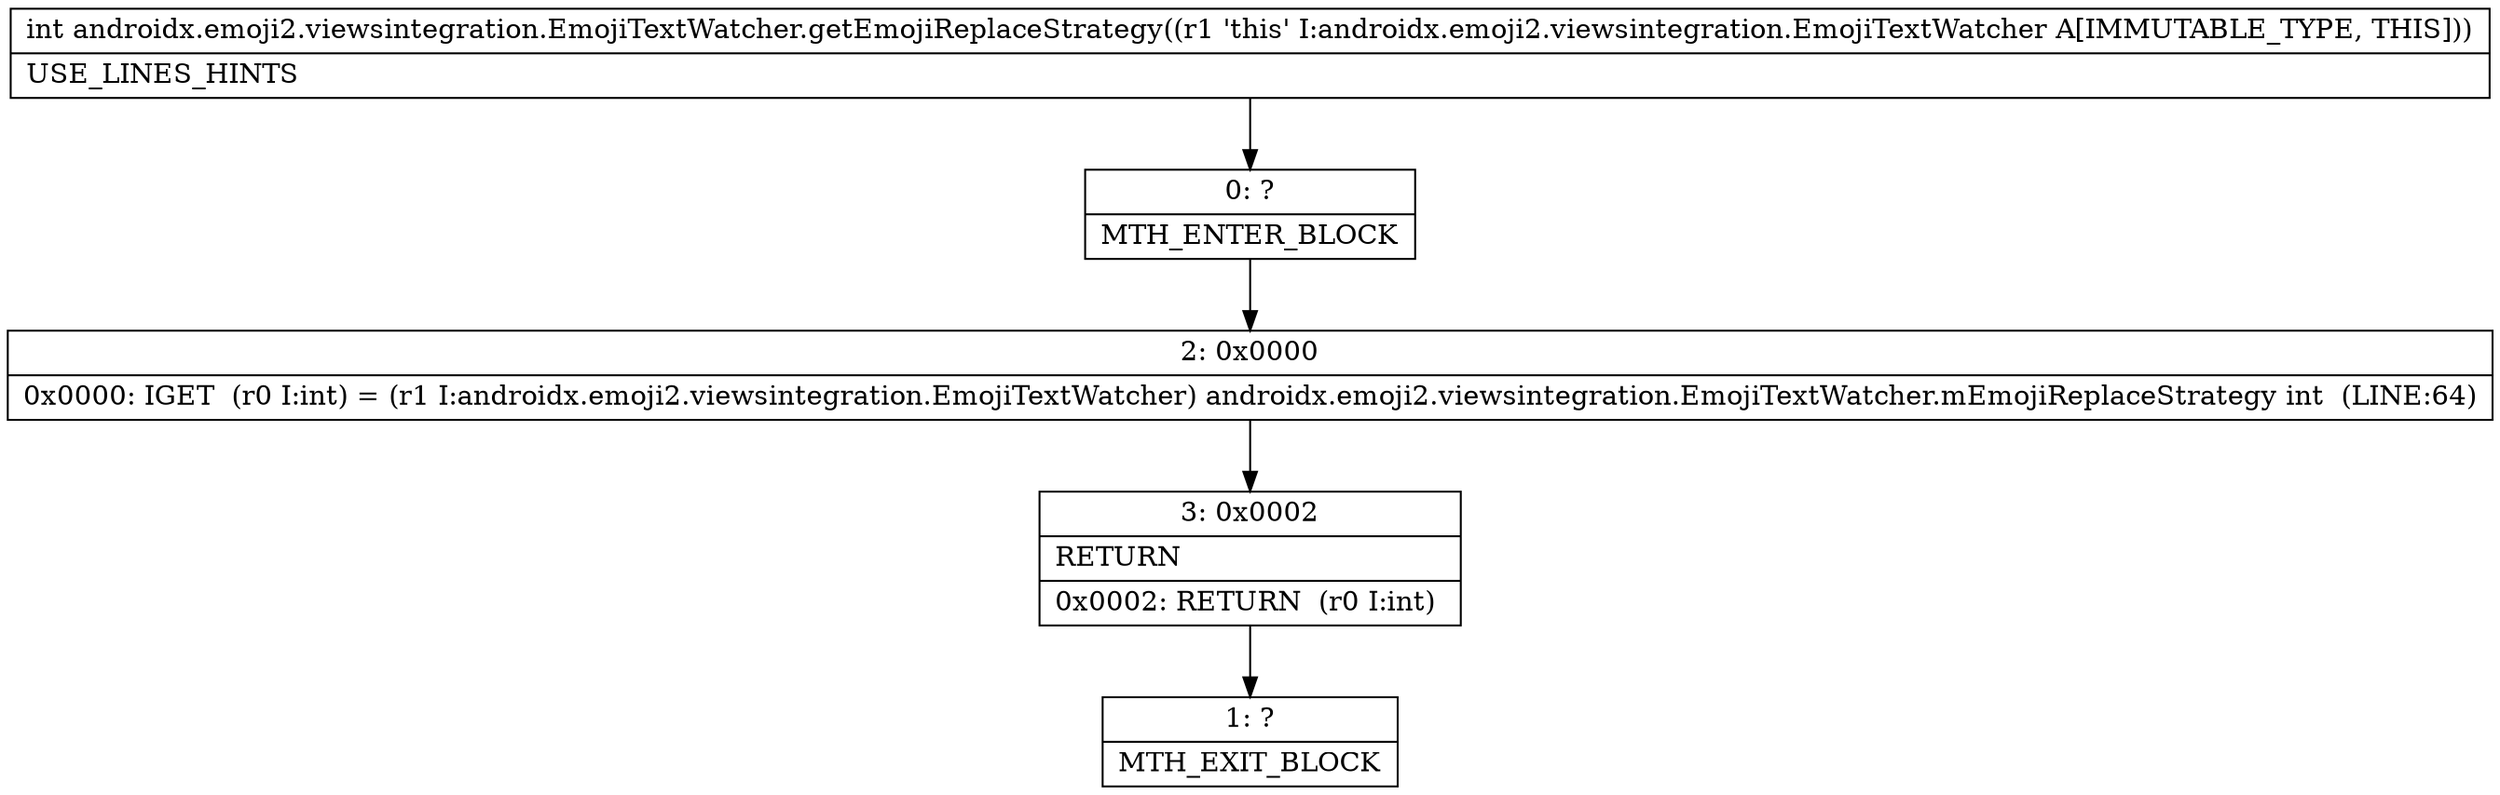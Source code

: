 digraph "CFG forandroidx.emoji2.viewsintegration.EmojiTextWatcher.getEmojiReplaceStrategy()I" {
Node_0 [shape=record,label="{0\:\ ?|MTH_ENTER_BLOCK\l}"];
Node_2 [shape=record,label="{2\:\ 0x0000|0x0000: IGET  (r0 I:int) = (r1 I:androidx.emoji2.viewsintegration.EmojiTextWatcher) androidx.emoji2.viewsintegration.EmojiTextWatcher.mEmojiReplaceStrategy int  (LINE:64)\l}"];
Node_3 [shape=record,label="{3\:\ 0x0002|RETURN\l|0x0002: RETURN  (r0 I:int) \l}"];
Node_1 [shape=record,label="{1\:\ ?|MTH_EXIT_BLOCK\l}"];
MethodNode[shape=record,label="{int androidx.emoji2.viewsintegration.EmojiTextWatcher.getEmojiReplaceStrategy((r1 'this' I:androidx.emoji2.viewsintegration.EmojiTextWatcher A[IMMUTABLE_TYPE, THIS]))  | USE_LINES_HINTS\l}"];
MethodNode -> Node_0;Node_0 -> Node_2;
Node_2 -> Node_3;
Node_3 -> Node_1;
}

